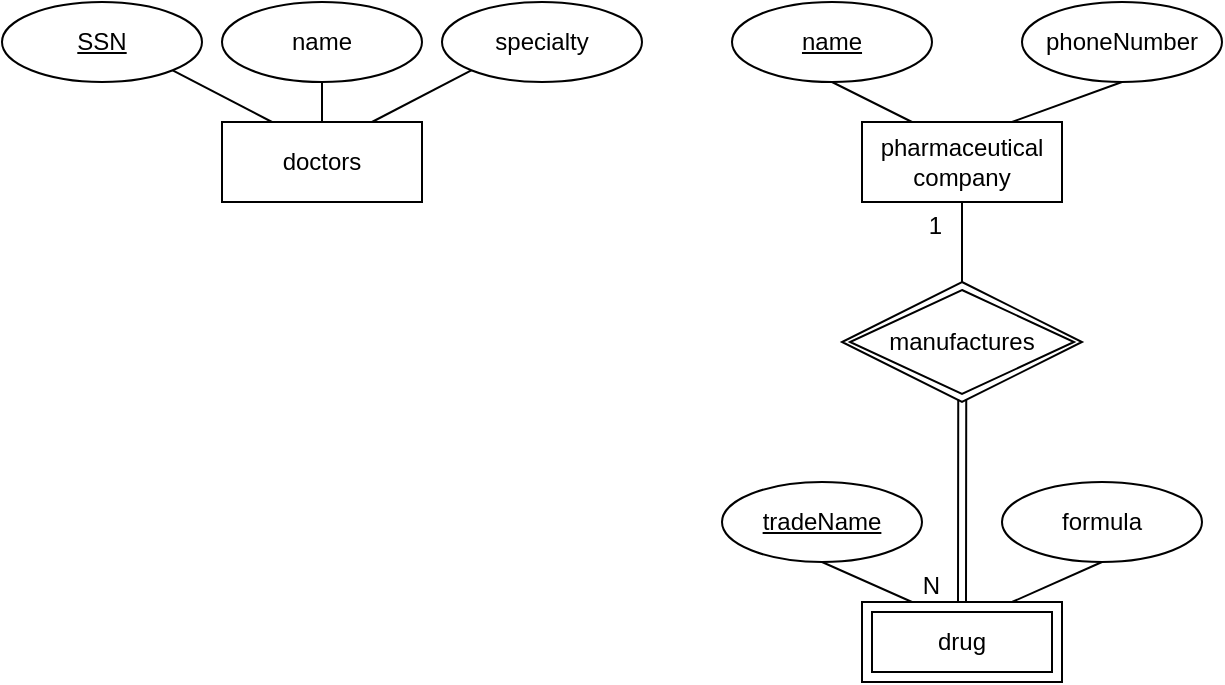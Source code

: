 <mxfile version="14.4.9" type="device"><diagram id="R2lEEEUBdFMjLlhIrx00" name="Page-1"><mxGraphModel dx="981" dy="526" grid="1" gridSize="10" guides="1" tooltips="1" connect="1" arrows="1" fold="1" page="1" pageScale="1" pageWidth="850" pageHeight="1100" math="0" shadow="0" extFonts="Permanent Marker^https://fonts.googleapis.com/css?family=Permanent+Marker"><root><mxCell id="0"/><mxCell id="1" parent="0"/><mxCell id="ppnzW-AwBqLWWDxreT5Y-1" value="doctors" style="whiteSpace=wrap;html=1;align=center;" vertex="1" parent="1"><mxGeometry x="120" y="120" width="100" height="40" as="geometry"/></mxCell><mxCell id="ppnzW-AwBqLWWDxreT5Y-2" value="SSN" style="ellipse;whiteSpace=wrap;html=1;align=center;fontStyle=4;" vertex="1" parent="1"><mxGeometry x="10" y="60" width="100" height="40" as="geometry"/></mxCell><mxCell id="ppnzW-AwBqLWWDxreT5Y-3" value="specialty" style="ellipse;whiteSpace=wrap;html=1;align=center;" vertex="1" parent="1"><mxGeometry x="230" y="60" width="100" height="40" as="geometry"/></mxCell><mxCell id="ppnzW-AwBqLWWDxreT5Y-4" value="" style="endArrow=none;html=1;rounded=0;entryX=0.25;entryY=0;entryDx=0;entryDy=0;exitX=1;exitY=1;exitDx=0;exitDy=0;" edge="1" parent="1" source="ppnzW-AwBqLWWDxreT5Y-2" target="ppnzW-AwBqLWWDxreT5Y-1"><mxGeometry relative="1" as="geometry"><mxPoint x="190" y="230" as="sourcePoint"/><mxPoint x="350" y="230" as="targetPoint"/></mxGeometry></mxCell><mxCell id="ppnzW-AwBqLWWDxreT5Y-5" value="" style="endArrow=none;html=1;rounded=0;entryX=0;entryY=1;entryDx=0;entryDy=0;exitX=0.75;exitY=0;exitDx=0;exitDy=0;" edge="1" parent="1" source="ppnzW-AwBqLWWDxreT5Y-1" target="ppnzW-AwBqLWWDxreT5Y-3"><mxGeometry relative="1" as="geometry"><mxPoint x="280" y="240" as="sourcePoint"/><mxPoint x="440" y="240" as="targetPoint"/></mxGeometry></mxCell><mxCell id="ppnzW-AwBqLWWDxreT5Y-6" value="name" style="ellipse;whiteSpace=wrap;html=1;align=center;" vertex="1" parent="1"><mxGeometry x="120" y="60" width="100" height="40" as="geometry"/></mxCell><mxCell id="ppnzW-AwBqLWWDxreT5Y-7" value="" style="endArrow=none;html=1;rounded=0;exitX=0.5;exitY=0;exitDx=0;exitDy=0;entryX=0.5;entryY=1;entryDx=0;entryDy=0;" edge="1" parent="1" source="ppnzW-AwBqLWWDxreT5Y-1" target="ppnzW-AwBqLWWDxreT5Y-6"><mxGeometry relative="1" as="geometry"><mxPoint x="210" y="420" as="sourcePoint"/><mxPoint x="370" y="420" as="targetPoint"/></mxGeometry></mxCell><mxCell id="ppnzW-AwBqLWWDxreT5Y-8" value="&lt;div&gt;pharmaceutical&lt;/div&gt;&lt;div&gt;company&lt;br&gt;&lt;/div&gt;" style="whiteSpace=wrap;html=1;align=center;" vertex="1" parent="1"><mxGeometry x="440" y="120" width="100" height="40" as="geometry"/></mxCell><mxCell id="ppnzW-AwBqLWWDxreT5Y-9" value="name" style="ellipse;whiteSpace=wrap;html=1;align=center;fontStyle=4;" vertex="1" parent="1"><mxGeometry x="375" y="60" width="100" height="40" as="geometry"/></mxCell><mxCell id="ppnzW-AwBqLWWDxreT5Y-10" value="phoneNumber" style="ellipse;whiteSpace=wrap;html=1;align=center;" vertex="1" parent="1"><mxGeometry x="520" y="60" width="100" height="40" as="geometry"/></mxCell><mxCell id="ppnzW-AwBqLWWDxreT5Y-11" value="" style="endArrow=none;html=1;rounded=0;entryX=0.25;entryY=0;entryDx=0;entryDy=0;exitX=0.5;exitY=1;exitDx=0;exitDy=0;" edge="1" parent="1" source="ppnzW-AwBqLWWDxreT5Y-9" target="ppnzW-AwBqLWWDxreT5Y-8"><mxGeometry relative="1" as="geometry"><mxPoint x="460" y="190" as="sourcePoint"/><mxPoint x="620" y="190" as="targetPoint"/></mxGeometry></mxCell><mxCell id="ppnzW-AwBqLWWDxreT5Y-13" value="" style="endArrow=none;html=1;rounded=0;entryX=0.5;entryY=1;entryDx=0;entryDy=0;exitX=0.75;exitY=0;exitDx=0;exitDy=0;" edge="1" parent="1" source="ppnzW-AwBqLWWDxreT5Y-8" target="ppnzW-AwBqLWWDxreT5Y-10"><mxGeometry relative="1" as="geometry"><mxPoint x="410" y="290" as="sourcePoint"/><mxPoint x="570" y="290" as="targetPoint"/></mxGeometry></mxCell><mxCell id="ppnzW-AwBqLWWDxreT5Y-16" value="formula" style="ellipse;whiteSpace=wrap;html=1;align=center;" vertex="1" parent="1"><mxGeometry x="510" y="300" width="100" height="40" as="geometry"/></mxCell><mxCell id="ppnzW-AwBqLWWDxreT5Y-17" value="tradeName" style="ellipse;whiteSpace=wrap;html=1;align=center;fontStyle=4;" vertex="1" parent="1"><mxGeometry x="370" y="300" width="100" height="40" as="geometry"/></mxCell><mxCell id="ppnzW-AwBqLWWDxreT5Y-18" value="" style="endArrow=none;html=1;rounded=0;exitX=0.75;exitY=0;exitDx=0;exitDy=0;entryX=0.5;entryY=1;entryDx=0;entryDy=0;" edge="1" parent="1" source="ppnzW-AwBqLWWDxreT5Y-21" target="ppnzW-AwBqLWWDxreT5Y-16"><mxGeometry relative="1" as="geometry"><mxPoint x="515" y="360" as="sourcePoint"/><mxPoint x="600" y="480" as="targetPoint"/></mxGeometry></mxCell><mxCell id="ppnzW-AwBqLWWDxreT5Y-19" value="" style="endArrow=none;html=1;rounded=0;exitX=0.5;exitY=1;exitDx=0;exitDy=0;entryX=0.25;entryY=0;entryDx=0;entryDy=0;" edge="1" parent="1" source="ppnzW-AwBqLWWDxreT5Y-17" target="ppnzW-AwBqLWWDxreT5Y-21"><mxGeometry relative="1" as="geometry"><mxPoint x="480" y="540" as="sourcePoint"/><mxPoint x="465" y="360" as="targetPoint"/></mxGeometry></mxCell><mxCell id="ppnzW-AwBqLWWDxreT5Y-20" value="manufactures" style="shape=rhombus;double=1;perimeter=rhombusPerimeter;whiteSpace=wrap;html=1;align=center;" vertex="1" parent="1"><mxGeometry x="430" y="200" width="120" height="60" as="geometry"/></mxCell><mxCell id="ppnzW-AwBqLWWDxreT5Y-21" value="drug" style="shape=ext;margin=3;double=1;whiteSpace=wrap;html=1;align=center;" vertex="1" parent="1"><mxGeometry x="440" y="360" width="100" height="40" as="geometry"/></mxCell><mxCell id="ppnzW-AwBqLWWDxreT5Y-22" value="" style="shape=link;html=1;rounded=0;entryX=0.5;entryY=0;entryDx=0;entryDy=0;exitX=0.501;exitY=0.979;exitDx=0;exitDy=0;exitPerimeter=0;" edge="1" parent="1" source="ppnzW-AwBqLWWDxreT5Y-20" target="ppnzW-AwBqLWWDxreT5Y-21"><mxGeometry relative="1" as="geometry"><mxPoint x="210" y="430" as="sourcePoint"/><mxPoint x="370" y="430" as="targetPoint"/></mxGeometry></mxCell><mxCell id="ppnzW-AwBqLWWDxreT5Y-23" value="N" style="resizable=0;html=1;align=right;verticalAlign=bottom;" connectable="0" vertex="1" parent="ppnzW-AwBqLWWDxreT5Y-22"><mxGeometry x="1" relative="1" as="geometry"><mxPoint x="-10" y="-0.17" as="offset"/></mxGeometry></mxCell><mxCell id="ppnzW-AwBqLWWDxreT5Y-26" value="" style="endArrow=none;html=1;rounded=0;entryX=0.5;entryY=1;entryDx=0;entryDy=0;exitX=0.5;exitY=0;exitDx=0;exitDy=0;" edge="1" parent="1" source="ppnzW-AwBqLWWDxreT5Y-20" target="ppnzW-AwBqLWWDxreT5Y-8"><mxGeometry relative="1" as="geometry"><mxPoint x="250" y="200" as="sourcePoint"/><mxPoint x="410" y="200" as="targetPoint"/></mxGeometry></mxCell><mxCell id="ppnzW-AwBqLWWDxreT5Y-27" value="1" style="resizable=0;html=1;align=right;verticalAlign=bottom;" connectable="0" vertex="1" parent="ppnzW-AwBqLWWDxreT5Y-26"><mxGeometry x="1" relative="1" as="geometry"><mxPoint x="-10" y="20" as="offset"/></mxGeometry></mxCell></root></mxGraphModel></diagram></mxfile>